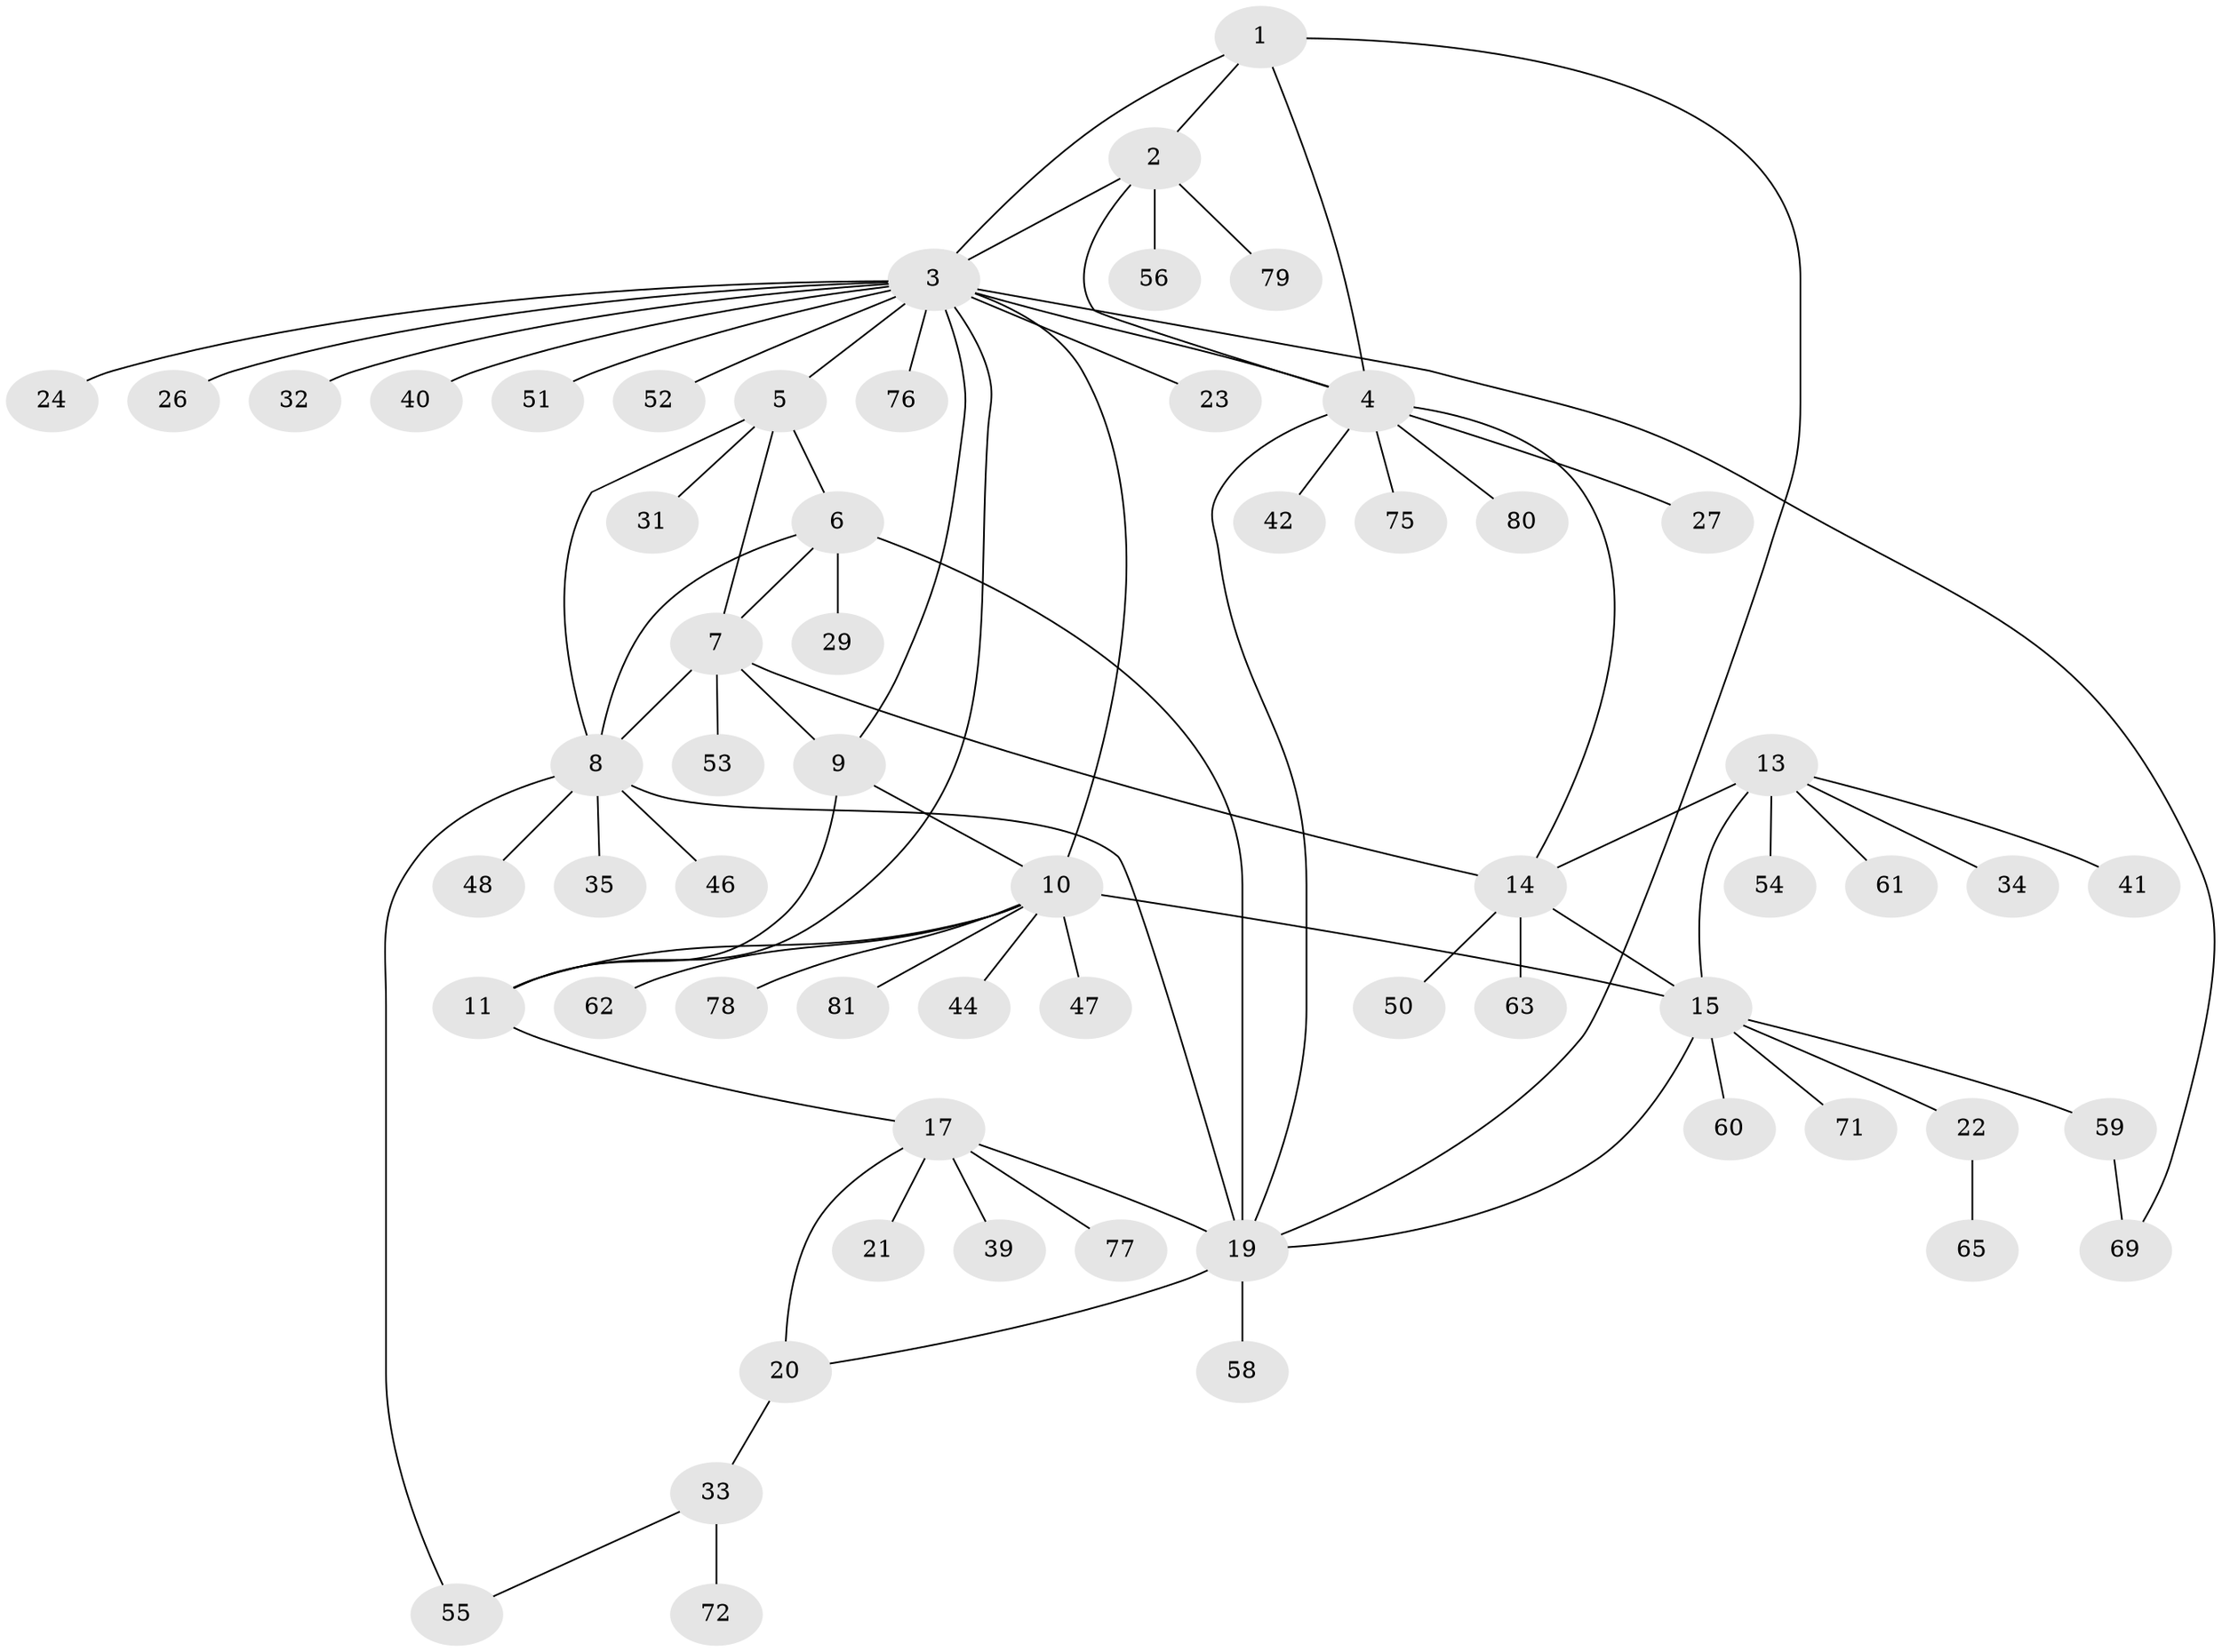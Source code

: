 // Generated by graph-tools (version 1.1) at 2025/24/03/03/25 07:24:16]
// undirected, 61 vertices, 81 edges
graph export_dot {
graph [start="1"]
  node [color=gray90,style=filled];
  1;
  2 [super="+28"];
  3 [super="+12"];
  4 [super="+70"];
  5 [super="+82"];
  6;
  7 [super="+67"];
  8 [super="+25"];
  9 [super="+30"];
  10 [super="+37"];
  11;
  13 [super="+49"];
  14 [super="+64"];
  15 [super="+16"];
  17 [super="+18"];
  19 [super="+38"];
  20 [super="+45"];
  21;
  22 [super="+36"];
  23;
  24;
  26;
  27;
  29;
  31;
  32;
  33 [super="+43"];
  34;
  35 [super="+66"];
  39;
  40;
  41;
  42;
  44;
  46;
  47;
  48;
  50 [super="+57"];
  51;
  52 [super="+74"];
  53;
  54;
  55;
  56 [super="+68"];
  58;
  59;
  60 [super="+73"];
  61;
  62;
  63;
  65;
  69;
  71;
  72;
  75;
  76;
  77;
  78;
  79;
  80;
  81;
  1 -- 2;
  1 -- 3;
  1 -- 4;
  1 -- 19;
  2 -- 3;
  2 -- 4;
  2 -- 56;
  2 -- 79;
  3 -- 4;
  3 -- 5;
  3 -- 23;
  3 -- 24;
  3 -- 26;
  3 -- 40;
  3 -- 51;
  3 -- 69;
  3 -- 32;
  3 -- 52;
  3 -- 9;
  3 -- 10;
  3 -- 11;
  3 -- 76;
  4 -- 14;
  4 -- 27;
  4 -- 42;
  4 -- 75;
  4 -- 80;
  4 -- 19;
  5 -- 6;
  5 -- 7;
  5 -- 8;
  5 -- 31;
  6 -- 7;
  6 -- 8;
  6 -- 29;
  6 -- 19;
  7 -- 8;
  7 -- 9 [weight=2];
  7 -- 14;
  7 -- 53;
  8 -- 19;
  8 -- 46;
  8 -- 48;
  8 -- 55;
  8 -- 35;
  9 -- 10;
  9 -- 11;
  10 -- 11;
  10 -- 44;
  10 -- 47;
  10 -- 62;
  10 -- 78;
  10 -- 81;
  10 -- 15;
  11 -- 17;
  13 -- 14;
  13 -- 15 [weight=2];
  13 -- 34;
  13 -- 41;
  13 -- 54;
  13 -- 61;
  14 -- 15 [weight=2];
  14 -- 50;
  14 -- 63;
  15 -- 22;
  15 -- 59;
  15 -- 19;
  15 -- 71;
  15 -- 60;
  17 -- 19 [weight=2];
  17 -- 20 [weight=2];
  17 -- 39;
  17 -- 21;
  17 -- 77;
  19 -- 20;
  19 -- 58;
  20 -- 33;
  22 -- 65;
  33 -- 72;
  33 -- 55;
  59 -- 69;
}
